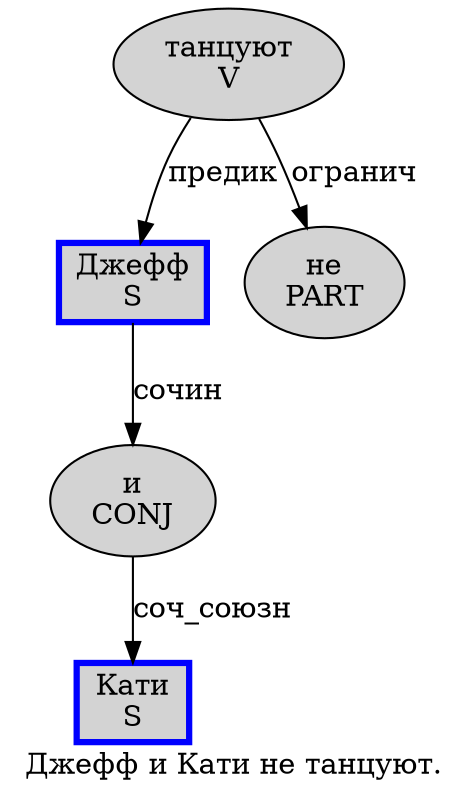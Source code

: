 digraph SENTENCE_461 {
	graph [label="Джефф и Кати не танцуют."]
	node [style=filled]
		0 [label="Джефф
S" color=blue fillcolor=lightgray penwidth=3 shape=box]
		1 [label="и
CONJ" color="" fillcolor=lightgray penwidth=1 shape=ellipse]
		2 [label="Кати
S" color=blue fillcolor=lightgray penwidth=3 shape=box]
		3 [label="не
PART" color="" fillcolor=lightgray penwidth=1 shape=ellipse]
		4 [label="танцуют
V" color="" fillcolor=lightgray penwidth=1 shape=ellipse]
			0 -> 1 [label="сочин"]
			4 -> 0 [label="предик"]
			4 -> 3 [label="огранич"]
			1 -> 2 [label="соч_союзн"]
}